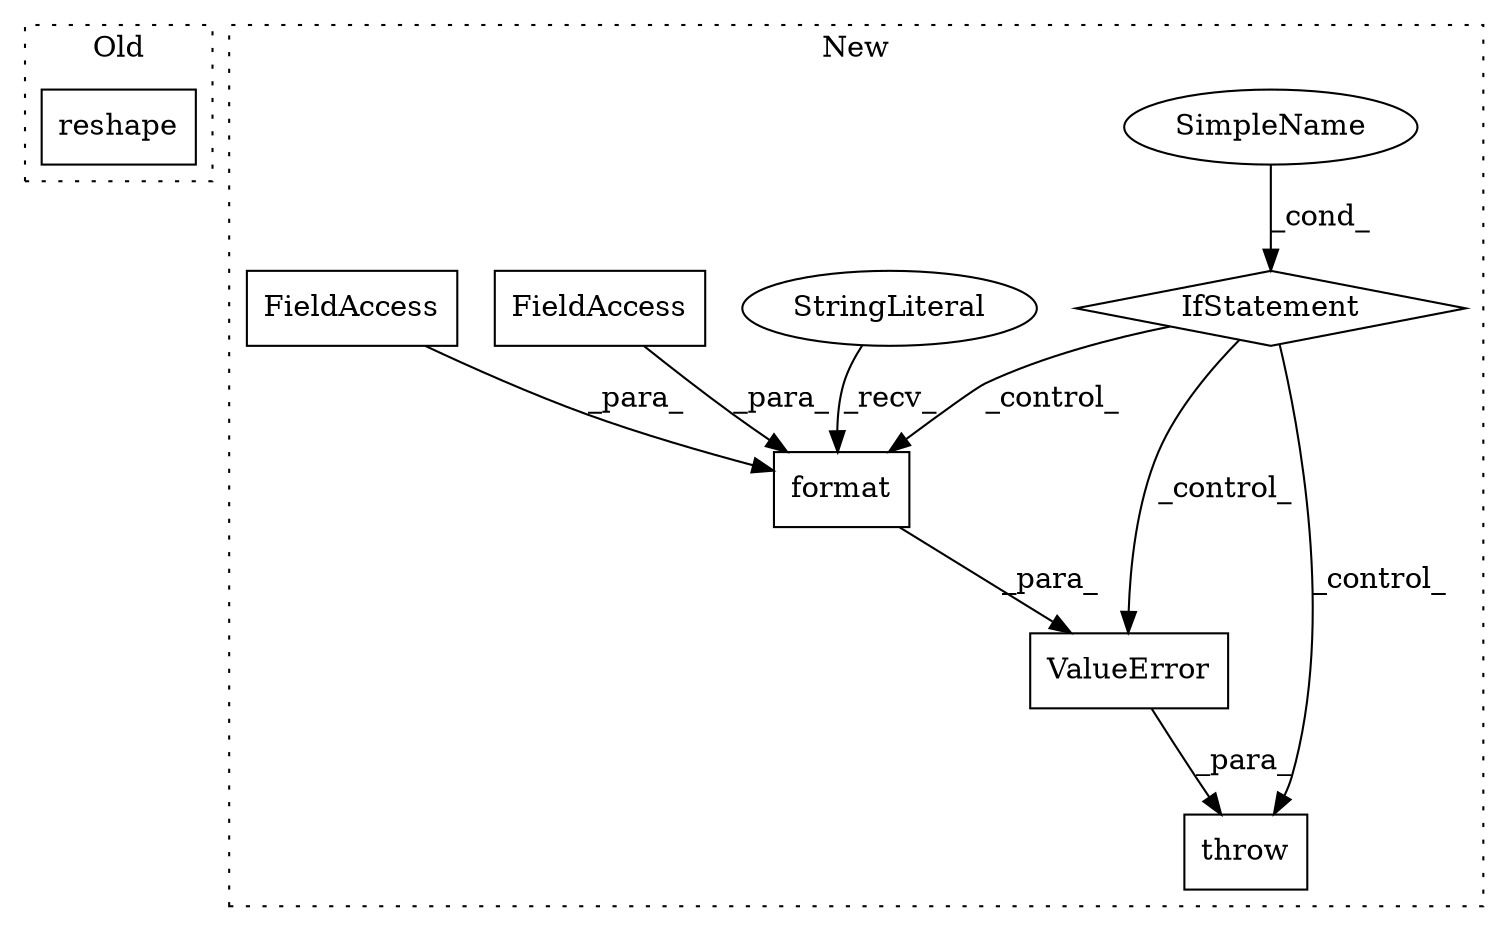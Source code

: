 digraph G {
subgraph cluster0 {
1 [label="reshape" a="32" s="3944,3960" l="8,1" shape="box"];
label = "Old";
style="dotted";
}
subgraph cluster1 {
2 [label="format" a="32" s="4476,4498" l="7,1" shape="box"];
3 [label="StringLiteral" a="45" s="4412" l="63" shape="ellipse"];
4 [label="throw" a="53" s="4395" l="6" shape="box"];
5 [label="SimpleName" a="42" s="" l="" shape="ellipse"];
6 [label="FieldAccess" a="22" s="4491" l="7" shape="box"];
7 [label="ValueError" a="32" s="4401,4499" l="11,1" shape="box"];
8 [label="FieldAccess" a="22" s="4483" l="7" shape="box"];
9 [label="IfStatement" a="25" s="4366,4385" l="4,2" shape="diamond"];
label = "New";
style="dotted";
}
2 -> 7 [label="_para_"];
3 -> 2 [label="_recv_"];
5 -> 9 [label="_cond_"];
6 -> 2 [label="_para_"];
7 -> 4 [label="_para_"];
8 -> 2 [label="_para_"];
9 -> 2 [label="_control_"];
9 -> 4 [label="_control_"];
9 -> 7 [label="_control_"];
}